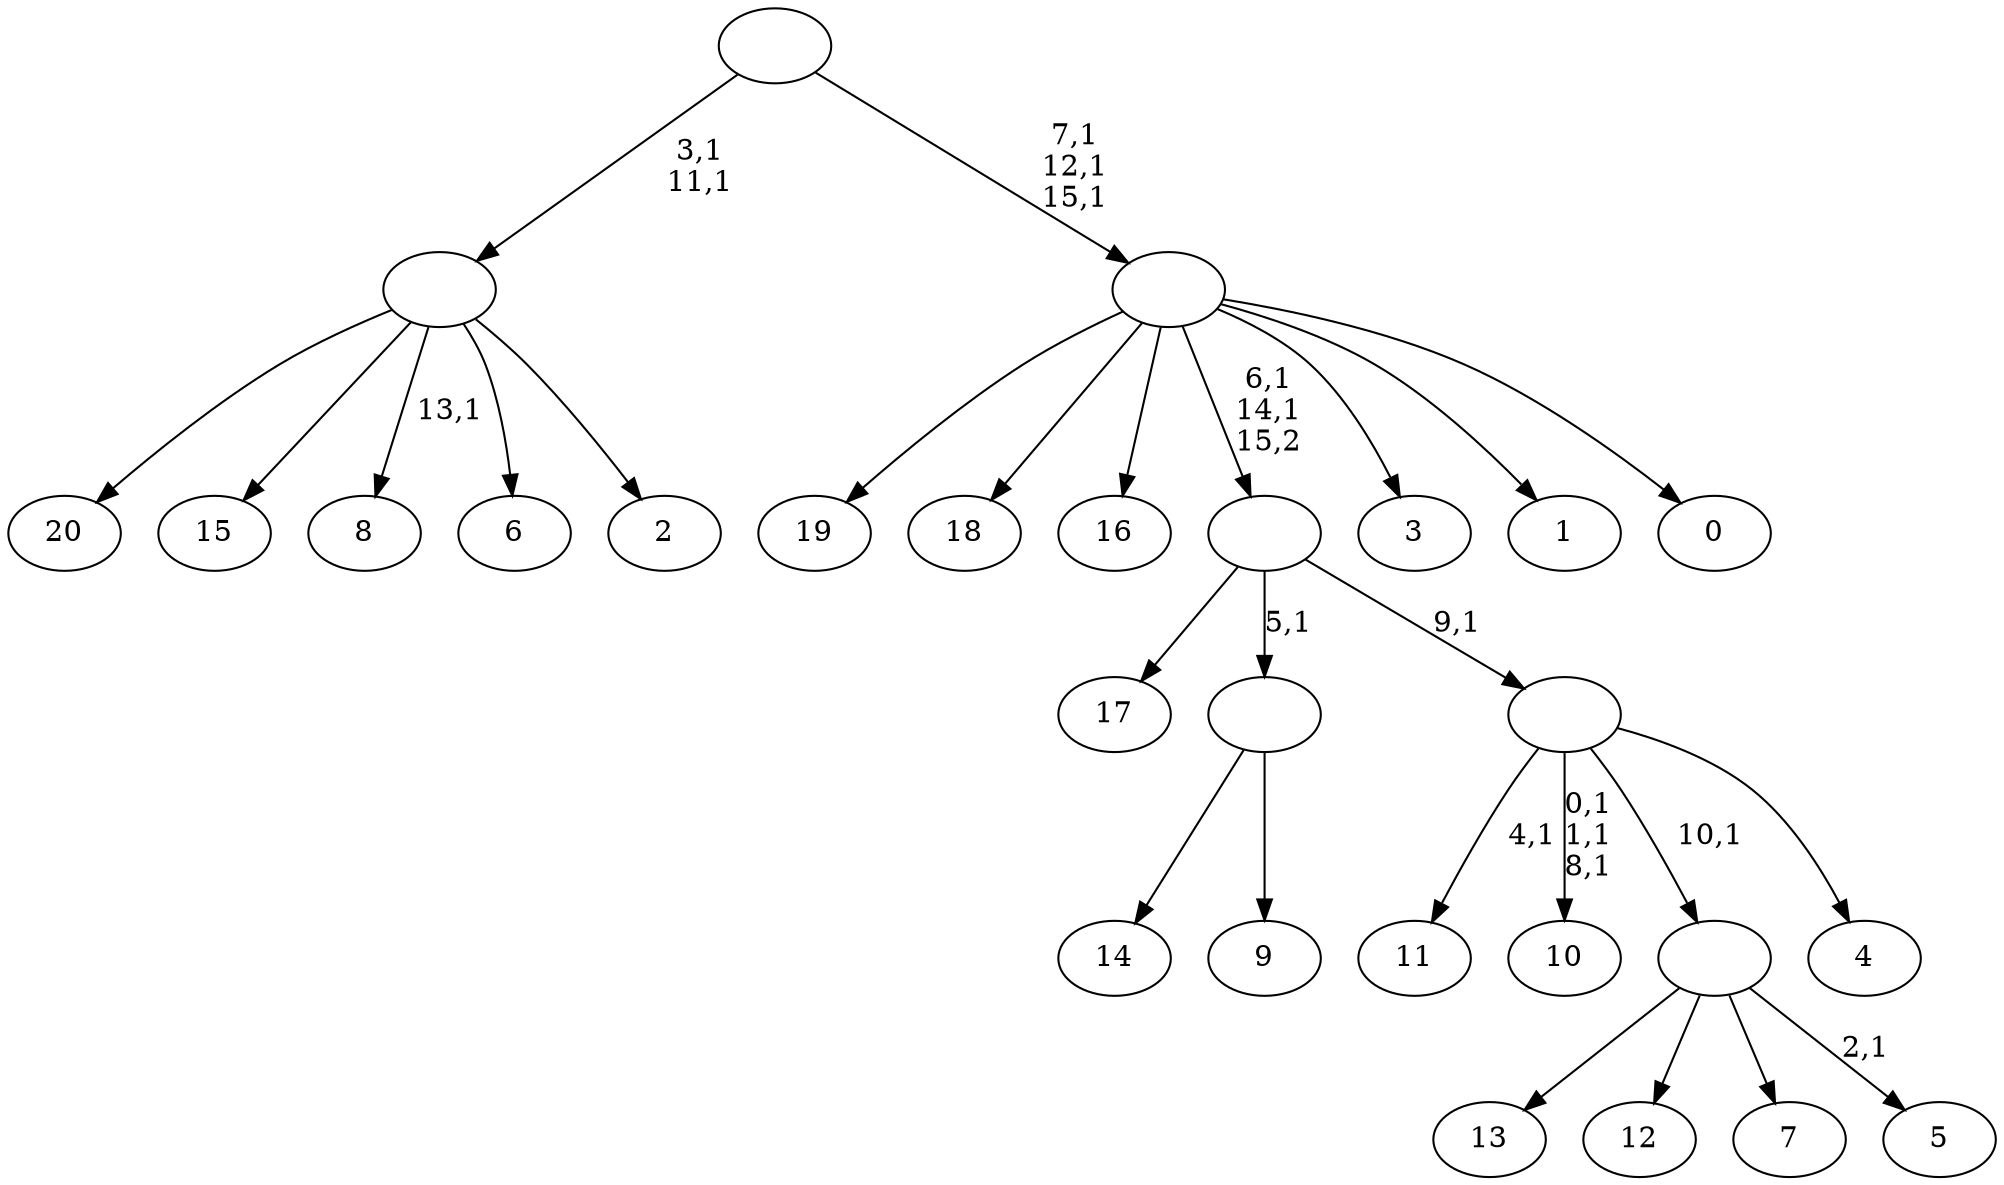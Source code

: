 digraph T {
	37 [label="20"]
	36 [label="19"]
	35 [label="18"]
	34 [label="17"]
	33 [label="16"]
	32 [label="15"]
	31 [label="14"]
	30 [label="13"]
	29 [label="12"]
	28 [label="11"]
	26 [label="10"]
	22 [label="9"]
	21 [label=""]
	20 [label="8"]
	18 [label="7"]
	17 [label="6"]
	16 [label="5"]
	14 [label=""]
	13 [label="4"]
	12 [label=""]
	11 [label=""]
	9 [label="3"]
	8 [label="2"]
	7 [label=""]
	5 [label="1"]
	4 [label="0"]
	3 [label=""]
	0 [label=""]
	21 -> 31 [label=""]
	21 -> 22 [label=""]
	14 -> 16 [label="2,1"]
	14 -> 30 [label=""]
	14 -> 29 [label=""]
	14 -> 18 [label=""]
	12 -> 26 [label="0,1\n1,1\n8,1"]
	12 -> 28 [label="4,1"]
	12 -> 14 [label="10,1"]
	12 -> 13 [label=""]
	11 -> 34 [label=""]
	11 -> 21 [label="5,1"]
	11 -> 12 [label="9,1"]
	7 -> 20 [label="13,1"]
	7 -> 37 [label=""]
	7 -> 32 [label=""]
	7 -> 17 [label=""]
	7 -> 8 [label=""]
	3 -> 11 [label="6,1\n14,1\n15,2"]
	3 -> 36 [label=""]
	3 -> 35 [label=""]
	3 -> 33 [label=""]
	3 -> 9 [label=""]
	3 -> 5 [label=""]
	3 -> 4 [label=""]
	0 -> 3 [label="7,1\n12,1\n15,1"]
	0 -> 7 [label="3,1\n11,1"]
}
